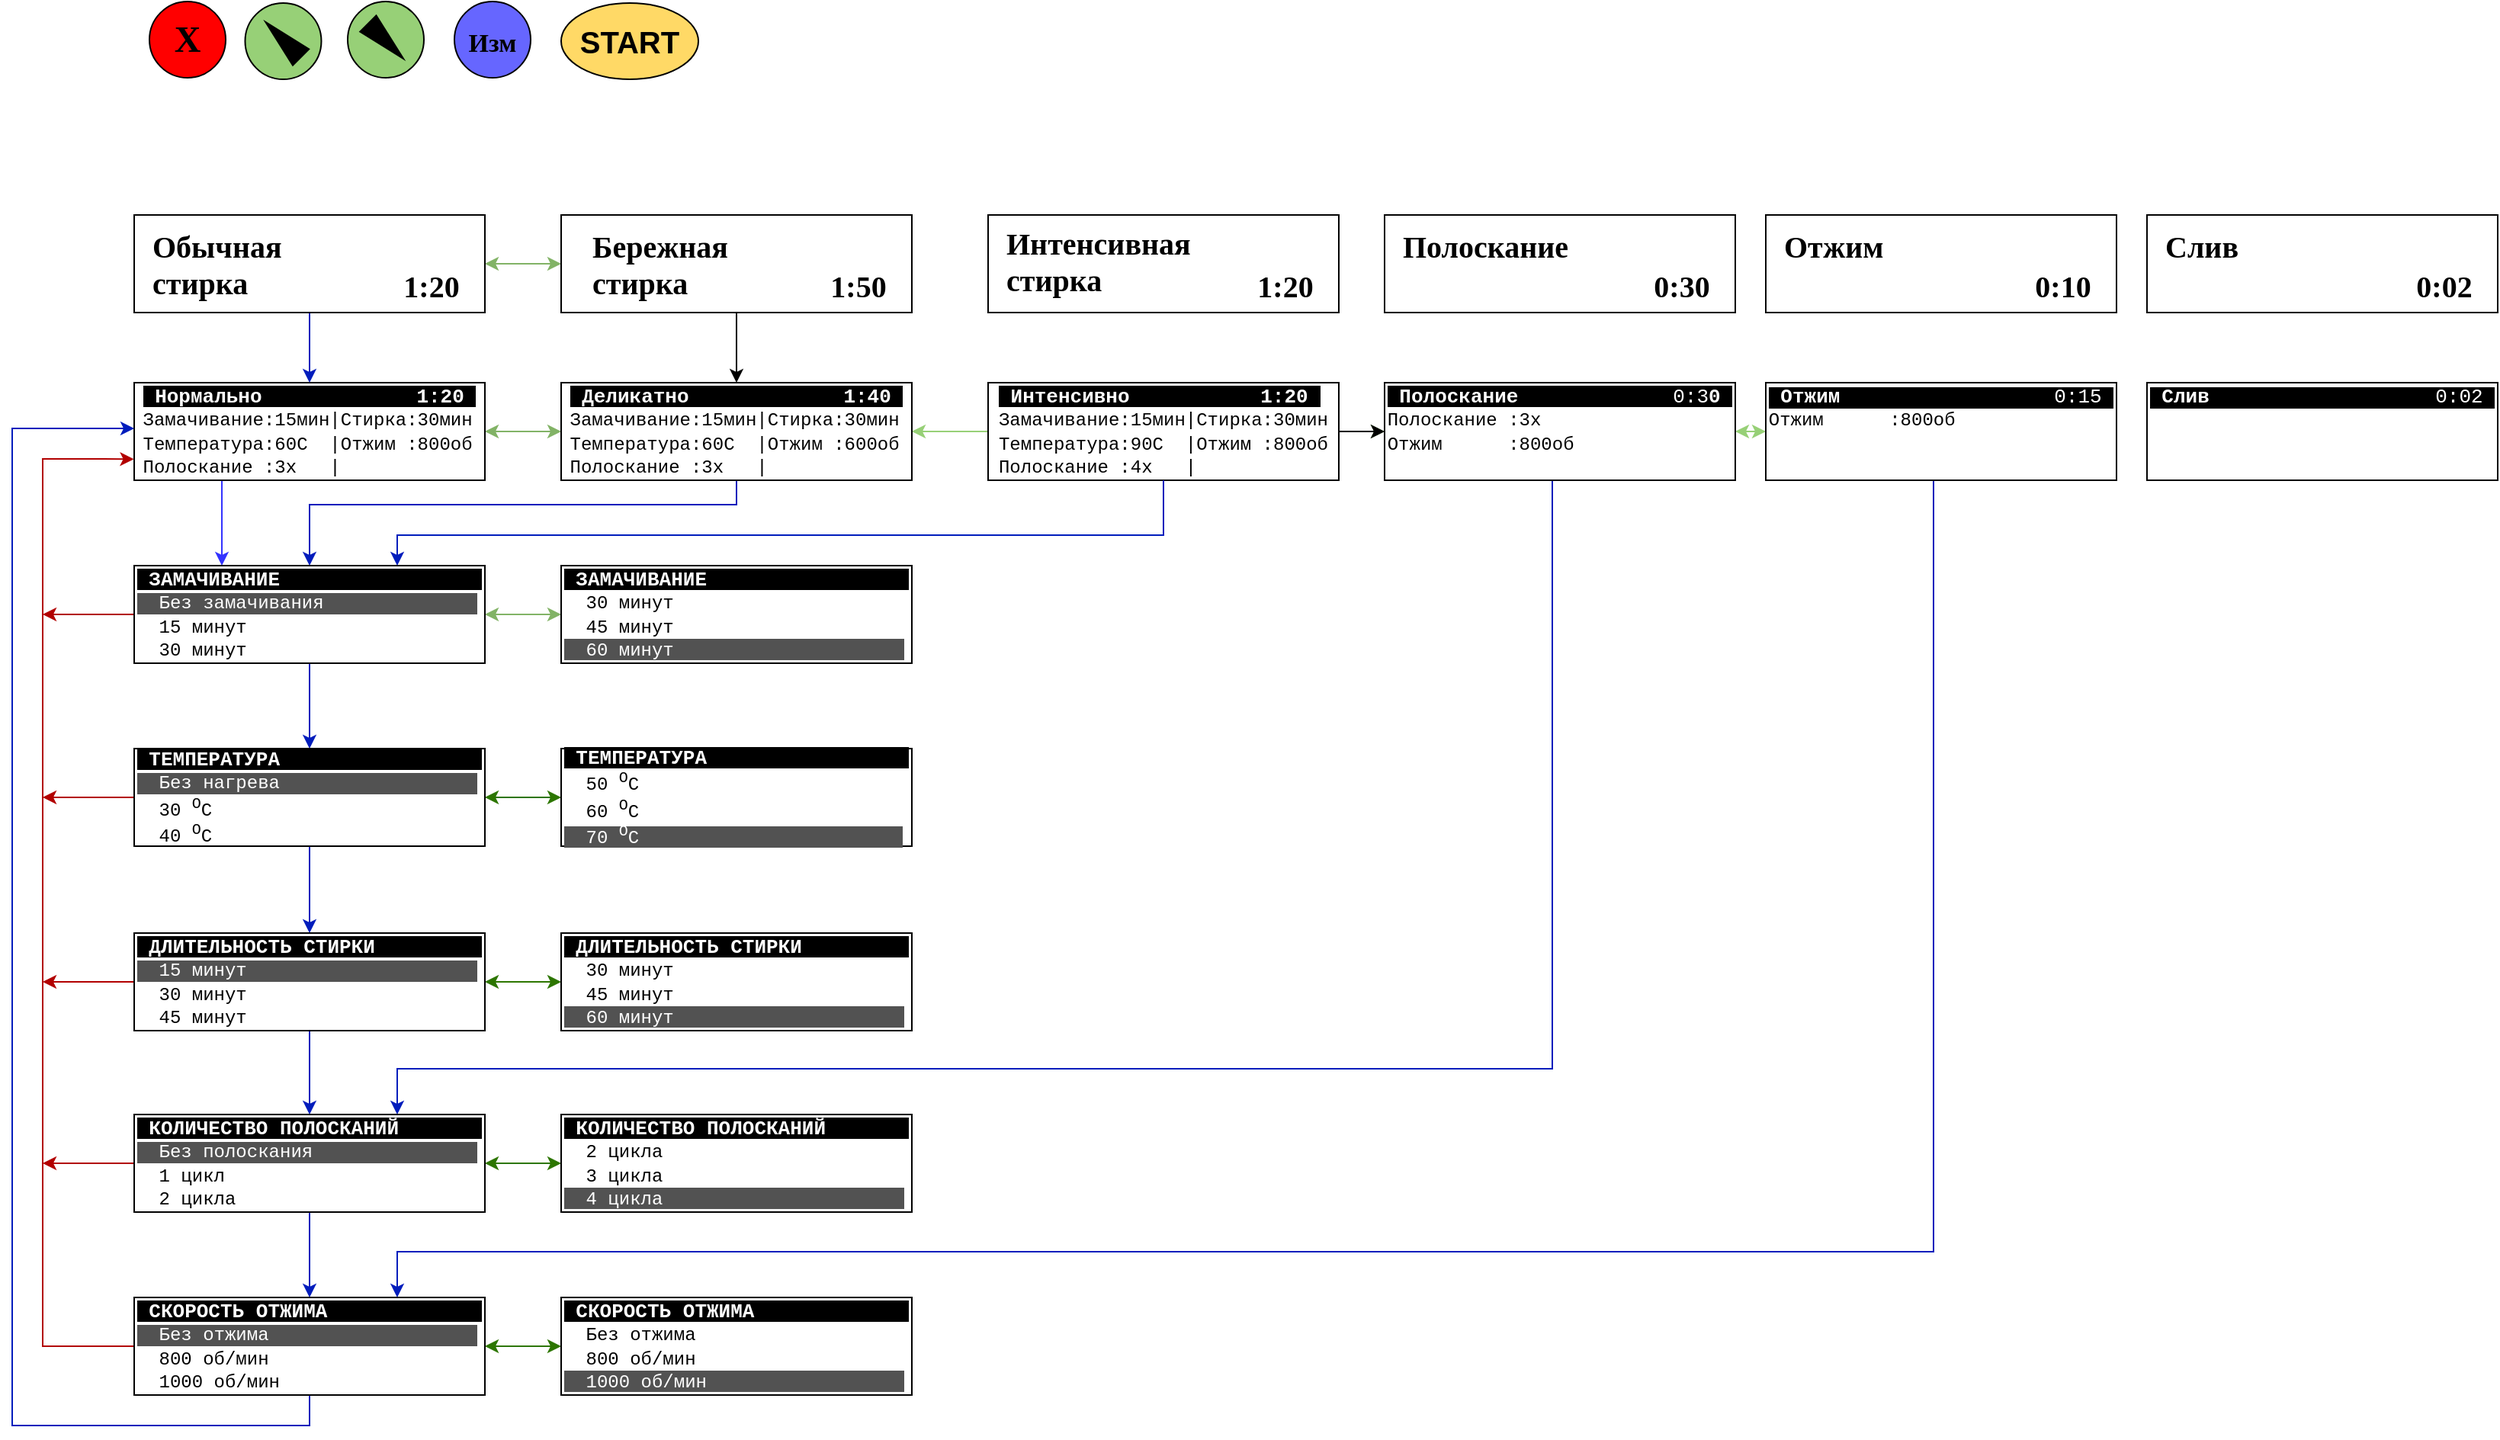 <mxfile version="20.6.0" type="github"><diagram id="qQ0K1FfLcWqIdxxSCM_9" name="Page-1"><mxGraphModel dx="2066" dy="1186" grid="1" gridSize="10" guides="1" tooltips="1" connect="1" arrows="1" fold="1" page="1" pageScale="1" pageWidth="850" pageHeight="1100" math="0" shadow="0"><root><mxCell id="0"/><mxCell id="1" parent="0"/><mxCell id="ieltNHLjkWHX13YF6uj6-1" value="" style="endArrow=classic;html=1;strokeColor=#3333FF;exitX=0.25;exitY=1;exitDx=0;exitDy=0;entryX=0.25;entryY=0;entryDx=0;entryDy=0;" edge="1" parent="1" source="ieltNHLjkWHX13YF6uj6-12" target="ieltNHLjkWHX13YF6uj6-26"><mxGeometry width="50" height="50" relative="1" as="geometry"><mxPoint x="175.5" y="460" as="sourcePoint"/><mxPoint x="235" y="500" as="targetPoint"/></mxGeometry></mxCell><mxCell id="ieltNHLjkWHX13YF6uj6-2" value="" style="endArrow=classic;html=1;strokeColor=#000000;exitX=0.5;exitY=1;exitDx=0;exitDy=0;entryX=0.5;entryY=0;entryDx=0;entryDy=0;" edge="1" parent="1"><mxGeometry width="50" height="50" relative="1" as="geometry"><mxPoint x="235" y="580" as="sourcePoint"/><mxPoint x="235" y="620" as="targetPoint"/></mxGeometry></mxCell><mxCell id="ieltNHLjkWHX13YF6uj6-3" style="edgeStyle=orthogonalEdgeStyle;rounded=0;orthogonalLoop=1;jettySize=auto;html=1;exitX=1;exitY=0.5;exitDx=0;exitDy=0;entryX=0;entryY=0.5;entryDx=0;entryDy=0;startArrow=classic;startFill=1;fillColor=#d5e8d4;strokeColor=#82b366;" edge="1" parent="1" source="ieltNHLjkWHX13YF6uj6-51" target="ieltNHLjkWHX13YF6uj6-53"><mxGeometry relative="1" as="geometry"><mxPoint x="480" y="388" as="targetPoint"/><mxPoint x="301" y="468" as="sourcePoint"/><Array as="points"><mxPoint x="370" y="262"/><mxPoint x="370" y="262"/></Array></mxGeometry></mxCell><mxCell id="ieltNHLjkWHX13YF6uj6-4" value="&lt;b&gt;&lt;font style=&quot;font-size: 20px&quot;&gt;START&lt;/font&gt;&lt;/b&gt;" style="ellipse;whiteSpace=wrap;html=1;fillColor=#FFD966;" vertex="1" parent="1"><mxGeometry x="390" y="91" width="90" height="50" as="geometry"/></mxCell><mxCell id="ieltNHLjkWHX13YF6uj6-5" value="" style="ellipse;whiteSpace=wrap;html=1;aspect=fixed;labelBackgroundColor=#97D077;fontSize=20;fillColor=#97D077;gradientColor=none;" vertex="1" parent="1"><mxGeometry x="182.74" y="91" width="50" height="50" as="geometry"/></mxCell><mxCell id="ieltNHLjkWHX13YF6uj6-6" value="" style="triangle;whiteSpace=wrap;html=1;rotation=-135;fillColor=#000000;" vertex="1" parent="1"><mxGeometry x="191.37" y="107.5" width="32.74" height="14.99" as="geometry"/></mxCell><mxCell id="ieltNHLjkWHX13YF6uj6-7" value="" style="ellipse;whiteSpace=wrap;html=1;aspect=fixed;labelBackgroundColor=#97D077;fontSize=20;fillColor=#97D077;gradientColor=none;" vertex="1" parent="1"><mxGeometry x="250" y="90" width="50" height="50" as="geometry"/></mxCell><mxCell id="ieltNHLjkWHX13YF6uj6-8" value="" style="triangle;whiteSpace=wrap;html=1;rotation=-315;fillColor=#000000;" vertex="1" parent="1"><mxGeometry x="258.63" y="108.51" width="32.74" height="14.99" as="geometry"/></mxCell><mxCell id="ieltNHLjkWHX13YF6uj6-9" style="edgeStyle=orthogonalEdgeStyle;rounded=0;orthogonalLoop=1;jettySize=auto;html=1;entryX=0;entryY=0.5;entryDx=0;entryDy=0;fontSize=20;fillColor=#d5e8d4;strokeColor=#82b366;startArrow=classic;startFill=1;exitX=1;exitY=0.5;exitDx=0;exitDy=0;" edge="1" parent="1" source="ieltNHLjkWHX13YF6uj6-12" target="ieltNHLjkWHX13YF6uj6-18"><mxGeometry relative="1" as="geometry"><mxPoint x="710" y="390" as="sourcePoint"/><mxPoint x="770" y="454" as="targetPoint"/></mxGeometry></mxCell><mxCell id="ieltNHLjkWHX13YF6uj6-10" style="edgeStyle=orthogonalEdgeStyle;rounded=0;orthogonalLoop=1;jettySize=auto;html=1;exitX=1;exitY=0.5;exitDx=0;exitDy=0;entryX=0;entryY=0.5;entryDx=0;entryDy=0;fontSize=20;startArrow=classic;startFill=1;strokeColor=#97D077;" edge="1" parent="1" source="ieltNHLjkWHX13YF6uj6-18" target="ieltNHLjkWHX13YF6uj6-20"><mxGeometry relative="1" as="geometry"><mxPoint x="1021" y="454" as="sourcePoint"/><mxPoint x="1090" y="400" as="targetPoint"/></mxGeometry></mxCell><mxCell id="ieltNHLjkWHX13YF6uj6-11" style="edgeStyle=orthogonalEdgeStyle;rounded=0;orthogonalLoop=1;jettySize=auto;html=1;exitX=1;exitY=0.5;exitDx=0;exitDy=0;entryX=0;entryY=0.5;entryDx=0;entryDy=0;fontSize=20;startArrow=classic;startFill=1;strokeColor=#97D077;" edge="1" parent="1" source="ieltNHLjkWHX13YF6uj6-20" target="ieltNHLjkWHX13YF6uj6-22"><mxGeometry relative="1" as="geometry"><mxPoint x="1321" y="400" as="sourcePoint"/><mxPoint x="1380" y="390" as="targetPoint"/></mxGeometry></mxCell><mxCell id="ieltNHLjkWHX13YF6uj6-12" value="&lt;div style=&quot;text-align: left&quot;&gt;&lt;font color=&quot;#ffffff&quot; style=&quot;background-color: rgb(0 , 0 , 0)&quot;&gt;&lt;span style=&quot;font-family: &amp;#34;courier new&amp;#34;&quot;&gt;&lt;font size=&quot;1&quot;&gt;&lt;b&gt;&lt;span style=&quot;font-size: 13px&quot;&gt;&amp;nbsp;Нормально&amp;nbsp; &amp;nbsp; &amp;nbsp; &amp;nbsp;&lt;/span&gt;&lt;/b&gt;&lt;/font&gt;&lt;span style=&quot;font-size: 13px&quot;&gt;&amp;nbsp; &amp;nbsp; &amp;nbsp;&amp;nbsp;&lt;/span&gt;&lt;/span&gt;&lt;font style=&quot;font-size: 13px&quot; face=&quot;Courier New&quot;&gt;&lt;b&gt;1:20&amp;nbsp;&lt;/b&gt;&lt;/font&gt;&lt;/font&gt;&lt;/div&gt;&lt;div style=&quot;text-align: left&quot;&gt;&lt;font face=&quot;Courier New&quot;&gt;Замачивание:15мин|&lt;/font&gt;&lt;span style=&quot;font-family: &amp;#34;courier new&amp;#34;&quot;&gt;Стирка:30мин&lt;/span&gt;&lt;/div&gt;&lt;div style=&quot;text-align: left&quot;&gt;&lt;span style=&quot;font-family: &amp;#34;courier new&amp;#34; ; text-align: center&quot;&gt;Температура:60С&amp;nbsp; |&lt;/span&gt;&lt;span style=&quot;font-family: &amp;#34;courier new&amp;#34;&quot;&gt;Отжим :800об&lt;/span&gt;&lt;/div&gt;&lt;div style=&quot;text-align: left&quot;&gt;&lt;span style=&quot;font-family: &amp;#34;courier new&amp;#34; ; text-align: center&quot;&gt;Полоскание&amp;nbsp;:3х&amp;nbsp; &amp;nbsp;|&lt;/span&gt;&lt;br&gt;&lt;/div&gt;" style="rounded=0;whiteSpace=wrap;html=1;align=center;" vertex="1" parent="1"><mxGeometry x="110" y="340" width="230" height="64" as="geometry"/></mxCell><mxCell id="ieltNHLjkWHX13YF6uj6-13" style="edgeStyle=orthogonalEdgeStyle;rounded=0;orthogonalLoop=1;jettySize=auto;html=1;fillColor=#0050ef;strokeColor=#001DBC;" edge="1" parent="1" source="ieltNHLjkWHX13YF6uj6-18" target="ieltNHLjkWHX13YF6uj6-26"><mxGeometry relative="1" as="geometry"><Array as="points"><mxPoint x="505" y="420"/><mxPoint x="225" y="420"/></Array><mxPoint x="530" y="420" as="sourcePoint"/></mxGeometry></mxCell><mxCell id="ieltNHLjkWHX13YF6uj6-14" value="" style="edgeStyle=orthogonalEdgeStyle;rounded=0;orthogonalLoop=1;jettySize=auto;html=1;fontFamily=Verdana;fontSize=20;" edge="1" parent="1" source="ieltNHLjkWHX13YF6uj6-53" target="ieltNHLjkWHX13YF6uj6-18"><mxGeometry relative="1" as="geometry"><mxPoint x="660" y="320" as="sourcePoint"/></mxGeometry></mxCell><mxCell id="ieltNHLjkWHX13YF6uj6-15" value="" style="edgeStyle=orthogonalEdgeStyle;rounded=0;orthogonalLoop=1;jettySize=auto;html=1;fontFamily=Verdana;fontSize=20;" edge="1" parent="1" source="ieltNHLjkWHX13YF6uj6-16" target="ieltNHLjkWHX13YF6uj6-20"><mxGeometry relative="1" as="geometry"/></mxCell><mxCell id="ieltNHLjkWHX13YF6uj6-16" value="&lt;div style=&quot;text-align: left&quot;&gt;&lt;font color=&quot;#ffffff&quot; style=&quot;background-color: rgb(0 , 0 , 0)&quot;&gt;&lt;span style=&quot;font-family: &amp;#34;courier new&amp;#34;&quot;&gt;&lt;font size=&quot;1&quot;&gt;&lt;b&gt;&lt;span style=&quot;font-size: 13px&quot;&gt;&amp;nbsp;Интенсивно&amp;nbsp; &amp;nbsp; &amp;nbsp;&amp;nbsp;&lt;/span&gt;&lt;/b&gt;&lt;/font&gt;&lt;span style=&quot;font-size: 13px&quot;&gt;&amp;nbsp; &amp;nbsp; &amp;nbsp;&lt;/span&gt;&lt;/span&gt;&lt;font style=&quot;font-size: 13px&quot; face=&quot;Courier New&quot;&gt;&lt;b&gt;1:20&amp;nbsp;&lt;/b&gt;&lt;/font&gt;&lt;/font&gt;&lt;/div&gt;&lt;div style=&quot;text-align: left&quot;&gt;&lt;font face=&quot;Courier New&quot;&gt;Замачивание:15мин|&lt;/font&gt;&lt;span style=&quot;font-family: &amp;#34;courier new&amp;#34;&quot;&gt;Стирка:30мин&lt;/span&gt;&lt;/div&gt;&lt;div style=&quot;text-align: left&quot;&gt;&lt;span style=&quot;font-family: &amp;#34;courier new&amp;#34; ; text-align: center&quot;&gt;Температура:90С&amp;nbsp; |&lt;/span&gt;&lt;span style=&quot;font-family: &amp;#34;courier new&amp;#34;&quot;&gt;Отжим :800об&lt;/span&gt;&lt;/div&gt;&lt;div style=&quot;text-align: left&quot;&gt;&lt;span style=&quot;font-family: &amp;#34;courier new&amp;#34; ; text-align: center&quot;&gt;Полоскание&amp;nbsp;:4х&amp;nbsp; &amp;nbsp;|&lt;/span&gt;&lt;br&gt;&lt;/div&gt;" style="rounded=0;whiteSpace=wrap;html=1;align=center;" vertex="1" parent="1"><mxGeometry x="670" y="340" width="230" height="64" as="geometry"/></mxCell><mxCell id="ieltNHLjkWHX13YF6uj6-17" style="edgeStyle=orthogonalEdgeStyle;rounded=0;orthogonalLoop=1;jettySize=auto;html=1;entryX=0.75;entryY=0;entryDx=0;entryDy=0;fillColor=#0050ef;strokeColor=#001DBC;exitX=0.5;exitY=1;exitDx=0;exitDy=0;" edge="1" parent="1" source="ieltNHLjkWHX13YF6uj6-16" target="ieltNHLjkWHX13YF6uj6-26"><mxGeometry relative="1" as="geometry"><mxPoint x="260" y="440" as="targetPoint"/><Array as="points"><mxPoint x="785" y="440"/><mxPoint x="283" y="440"/></Array><mxPoint x="800" y="430" as="sourcePoint"/></mxGeometry></mxCell><mxCell id="ieltNHLjkWHX13YF6uj6-18" value="&lt;div style=&quot;text-align: left&quot;&gt;&lt;font color=&quot;#ffffff&quot; style=&quot;background-color: rgb(0 , 0 , 0)&quot;&gt;&lt;span style=&quot;font-family: &amp;#34;courier new&amp;#34;&quot;&gt;&lt;font size=&quot;1&quot;&gt;&lt;b&gt;&lt;span style=&quot;font-size: 13px&quot;&gt;&amp;nbsp;Деликатно&amp;nbsp; &amp;nbsp; &amp;nbsp; &amp;nbsp;&lt;/span&gt;&lt;/b&gt;&lt;/font&gt;&lt;span style=&quot;font-size: 13px&quot;&gt;&amp;nbsp; &amp;nbsp; &amp;nbsp;&amp;nbsp;&lt;/span&gt;&lt;/span&gt;&lt;font style=&quot;font-size: 13px&quot; face=&quot;Courier New&quot;&gt;&lt;b&gt;1:40&amp;nbsp;&lt;/b&gt;&lt;/font&gt;&lt;/font&gt;&lt;/div&gt;&lt;div style=&quot;text-align: left&quot;&gt;&lt;font face=&quot;Courier New&quot;&gt;Замачивание:15мин|&lt;/font&gt;&lt;span style=&quot;font-family: &amp;#34;courier new&amp;#34;&quot;&gt;Стирка:30мин&lt;/span&gt;&lt;/div&gt;&lt;div style=&quot;text-align: left&quot;&gt;&lt;span style=&quot;font-family: &amp;#34;courier new&amp;#34; ; text-align: center&quot;&gt;Температура:60С&amp;nbsp; |&lt;/span&gt;&lt;span style=&quot;font-family: &amp;#34;courier new&amp;#34;&quot;&gt;Отжим :600об&lt;/span&gt;&lt;/div&gt;&lt;div style=&quot;text-align: left&quot;&gt;&lt;span style=&quot;font-family: &amp;#34;courier new&amp;#34; ; text-align: center&quot;&gt;Полоскание&amp;nbsp;:3х&amp;nbsp; &amp;nbsp;|&lt;/span&gt;&lt;br&gt;&lt;/div&gt;" style="rounded=0;whiteSpace=wrap;html=1;align=center;" vertex="1" parent="1"><mxGeometry x="390" y="340" width="230" height="64" as="geometry"/></mxCell><mxCell id="ieltNHLjkWHX13YF6uj6-19" style="edgeStyle=orthogonalEdgeStyle;rounded=0;orthogonalLoop=1;jettySize=auto;html=1;exitX=0.5;exitY=1;exitDx=0;exitDy=0;entryX=0.75;entryY=0;entryDx=0;entryDy=0;fillColor=#0050ef;strokeColor=#001DBC;" edge="1" parent="1" source="ieltNHLjkWHX13YF6uj6-20" target="ieltNHLjkWHX13YF6uj6-41"><mxGeometry relative="1" as="geometry"><mxPoint x="260" y="800" as="targetPoint"/><Array as="points"><mxPoint x="1040" y="404"/><mxPoint x="1040" y="790"/><mxPoint x="283" y="790"/></Array></mxGeometry></mxCell><mxCell id="ieltNHLjkWHX13YF6uj6-20" value="&lt;div style=&quot;text-align: left&quot;&gt;&lt;font color=&quot;#ffffff&quot; style=&quot;background-color: rgb(0 , 0 , 0)&quot;&gt;&lt;span style=&quot;font-family: &amp;#34;courier new&amp;#34;&quot;&gt;&lt;font size=&quot;1&quot;&gt;&lt;b&gt;&lt;span style=&quot;font-size: 13px&quot;&gt;&amp;nbsp;Полоскание&amp;nbsp; &amp;nbsp; &amp;nbsp; &amp;nbsp;&lt;/span&gt;&lt;/b&gt;&lt;/font&gt;&lt;span style=&quot;font-size: 13px&quot;&gt;&amp;nbsp; &amp;nbsp; &amp;nbsp; 0:3&lt;/span&gt;&lt;/span&gt;&lt;font style=&quot;font-size: 13px&quot; face=&quot;Courier New&quot;&gt;&lt;b&gt;0&amp;nbsp;&lt;/b&gt;&lt;/font&gt;&lt;/font&gt;&lt;/div&gt;&lt;div style=&quot;text-align: left&quot;&gt;&lt;span style=&quot;font-family: &amp;#34;courier new&amp;#34; ; text-align: center&quot;&gt;Полоскание&amp;nbsp;:3х&amp;nbsp;&lt;/span&gt;&lt;br&gt;&lt;/div&gt;&lt;div style=&quot;text-align: left&quot;&gt;&lt;span style=&quot;font-family: &amp;#34;courier new&amp;#34;&quot;&gt;Отжим&amp;nbsp; &amp;nbsp; &amp;nbsp; :800об&lt;/span&gt;&lt;span style=&quot;font-family: &amp;#34;courier new&amp;#34; ; text-align: center&quot;&gt;&lt;br&gt;&lt;/span&gt;&lt;/div&gt;&lt;div style=&quot;text-align: left&quot;&gt;&lt;span style=&quot;font-family: &amp;#34;courier new&amp;#34;&quot;&gt;&lt;br&gt;&lt;/span&gt;&lt;/div&gt;" style="rounded=0;whiteSpace=wrap;html=1;align=center;" vertex="1" parent="1"><mxGeometry x="930" y="340" width="230" height="64" as="geometry"/></mxCell><mxCell id="ieltNHLjkWHX13YF6uj6-21" style="edgeStyle=orthogonalEdgeStyle;rounded=0;orthogonalLoop=1;jettySize=auto;html=1;exitX=0.5;exitY=1;exitDx=0;exitDy=0;entryX=0.75;entryY=0;entryDx=0;entryDy=0;fontFamily=Verdana;fontSize=24;fillColor=#0050ef;strokeColor=#001DBC;" edge="1" parent="1" source="ieltNHLjkWHX13YF6uj6-22" target="ieltNHLjkWHX13YF6uj6-46"><mxGeometry relative="1" as="geometry"><Array as="points"><mxPoint x="1290" y="404"/><mxPoint x="1290" y="910"/><mxPoint x="283" y="910"/></Array></mxGeometry></mxCell><mxCell id="ieltNHLjkWHX13YF6uj6-22" value="&lt;div style=&quot;text-align: left&quot;&gt;&lt;span style=&quot;font-family: &amp;#34;courier new&amp;#34; ; background-color: rgb(0 , 0 , 0)&quot;&gt;&lt;font color=&quot;#ffffff&quot;&gt;&lt;font size=&quot;1&quot;&gt;&lt;b&gt;&lt;span style=&quot;font-size: 13px&quot;&gt;&amp;nbsp;Отжим&amp;nbsp; &amp;nbsp; &amp;nbsp; &amp;nbsp; &amp;nbsp; &amp;nbsp;&lt;/span&gt;&lt;/b&gt;&lt;/font&gt;&lt;span style=&quot;font-size: 13px&quot;&gt;&amp;nbsp; &amp;nbsp; &amp;nbsp; &amp;nbsp;0:15&amp;nbsp;&lt;/span&gt;&lt;/font&gt;&lt;/span&gt;&lt;/div&gt;&lt;div style=&quot;text-align: left&quot;&gt;&lt;span style=&quot;font-family: &amp;#34;courier new&amp;#34;&quot;&gt;Отжим&amp;nbsp; &amp;nbsp; &amp;nbsp; :800об&lt;/span&gt;&lt;br&gt;&lt;/div&gt;&lt;div style=&quot;text-align: left&quot;&gt;&lt;span style=&quot;font-family: &amp;#34;courier new&amp;#34;&quot;&gt;&lt;br&gt;&lt;/span&gt;&lt;/div&gt;&lt;div style=&quot;text-align: left&quot;&gt;&lt;span style=&quot;font-family: &amp;#34;courier new&amp;#34;&quot;&gt;&lt;br&gt;&lt;/span&gt;&lt;/div&gt;" style="rounded=0;whiteSpace=wrap;html=1;align=center;" vertex="1" parent="1"><mxGeometry x="1180" y="340" width="230" height="64" as="geometry"/></mxCell><mxCell id="ieltNHLjkWHX13YF6uj6-23" style="edgeStyle=orthogonalEdgeStyle;rounded=0;orthogonalLoop=1;jettySize=auto;html=1;exitX=1;exitY=0.5;exitDx=0;exitDy=0;entryX=0;entryY=0.5;entryDx=0;entryDy=0;fontFamily=Courier New;fillColor=#d5e8d4;strokeColor=#82b366;startArrow=classic;startFill=1;" edge="1" parent="1" source="ieltNHLjkWHX13YF6uj6-26" target="ieltNHLjkWHX13YF6uj6-27"><mxGeometry relative="1" as="geometry"/></mxCell><mxCell id="ieltNHLjkWHX13YF6uj6-24" style="edgeStyle=orthogonalEdgeStyle;rounded=0;orthogonalLoop=1;jettySize=auto;html=1;exitX=0.5;exitY=1;exitDx=0;exitDy=0;entryX=0.5;entryY=0;entryDx=0;entryDy=0;fillColor=#0050ef;strokeColor=#001DBC;" edge="1" parent="1" source="ieltNHLjkWHX13YF6uj6-26" target="ieltNHLjkWHX13YF6uj6-31"><mxGeometry relative="1" as="geometry"/></mxCell><mxCell id="ieltNHLjkWHX13YF6uj6-25" style="edgeStyle=orthogonalEdgeStyle;rounded=0;orthogonalLoop=1;jettySize=auto;html=1;exitX=0;exitY=0.5;exitDx=0;exitDy=0;fontFamily=Verdana;fontSize=24;fillColor=#e51400;strokeColor=#B20000;" edge="1" parent="1" source="ieltNHLjkWHX13YF6uj6-26"><mxGeometry relative="1" as="geometry"><mxPoint x="50" y="492" as="targetPoint"/></mxGeometry></mxCell><mxCell id="ieltNHLjkWHX13YF6uj6-26" value="&lt;div style=&quot;text-align: left&quot;&gt;&lt;font color=&quot;#ffffff&quot; style=&quot;background-color: rgb(0 , 0 , 0)&quot;&gt;&lt;span style=&quot;font-family: &amp;#34;courier new&amp;#34;&quot;&gt;&lt;font size=&quot;1&quot;&gt;&lt;b&gt;&lt;span style=&quot;font-size: 13px&quot;&gt;&amp;nbsp;ЗАМАЧИВАНИЕ&amp;nbsp; &amp;nbsp; &amp;nbsp; &amp;nbsp; &amp;nbsp; &amp;nbsp; &amp;nbsp; &amp;nbsp;&amp;nbsp;&lt;/span&gt;&lt;/b&gt;&lt;/font&gt;&lt;/span&gt;&lt;font style=&quot;font-size: 13px&quot; face=&quot;Courier New&quot;&gt;&lt;b&gt;&amp;nbsp;&lt;/b&gt;&lt;/font&gt;&lt;/font&gt;&lt;/div&gt;&lt;div style=&quot;text-align: left&quot;&gt;&lt;font face=&quot;Courier New&quot; style=&quot;background-color: rgb(82 , 82 , 82)&quot; color=&quot;#ffffff&quot;&gt;&amp;nbsp; Без замачивания&amp;nbsp; &amp;nbsp; &amp;nbsp; &amp;nbsp; &amp;nbsp; &amp;nbsp; &amp;nbsp;&amp;nbsp;&lt;/font&gt;&lt;/div&gt;&lt;div style=&quot;text-align: left&quot;&gt;&lt;font face=&quot;Courier New&quot;&gt;&amp;nbsp; 15 минут&lt;/font&gt;&lt;/div&gt;&lt;div style=&quot;text-align: left&quot;&gt;&lt;span style=&quot;text-align: center&quot;&gt;&lt;font face=&quot;Courier New&quot;&gt;&amp;nbsp; 30 минут&lt;/font&gt;&lt;/span&gt;&lt;/div&gt;" style="rounded=0;whiteSpace=wrap;html=1;align=center;" vertex="1" parent="1"><mxGeometry x="110" y="460" width="230" height="64" as="geometry"/></mxCell><mxCell id="ieltNHLjkWHX13YF6uj6-27" value="&lt;div style=&quot;text-align: left&quot;&gt;&lt;font color=&quot;#ffffff&quot; style=&quot;background-color: rgb(0 , 0 , 0)&quot;&gt;&lt;span style=&quot;font-family: &amp;#34;courier new&amp;#34;&quot;&gt;&lt;font size=&quot;1&quot;&gt;&lt;b&gt;&lt;span style=&quot;font-size: 13px&quot;&gt;&amp;nbsp;ЗАМАЧИВАНИЕ&amp;nbsp; &amp;nbsp; &amp;nbsp; &amp;nbsp; &amp;nbsp; &amp;nbsp; &amp;nbsp; &amp;nbsp;&amp;nbsp;&lt;/span&gt;&lt;/b&gt;&lt;/font&gt;&lt;/span&gt;&lt;font style=&quot;font-size: 13px&quot; face=&quot;Courier New&quot;&gt;&lt;b&gt;&amp;nbsp;&lt;/b&gt;&lt;/font&gt;&lt;/font&gt;&lt;/div&gt;&lt;div style=&quot;text-align: left&quot;&gt;&lt;span style=&quot;font-family: &amp;#34;courier new&amp;#34;&quot;&gt;&amp;nbsp; 30 минут&lt;/span&gt;&lt;/div&gt;&lt;div style=&quot;text-align: left&quot;&gt;&lt;span style=&quot;text-align: center&quot;&gt;&lt;font face=&quot;Courier New&quot;&gt;&amp;nbsp; 45 минут&lt;/font&gt;&lt;/span&gt;&lt;/div&gt;&lt;div style=&quot;text-align: left&quot;&gt;&lt;span style=&quot;text-align: center ; background-color: rgb(82 , 82 , 82)&quot;&gt;&lt;font face=&quot;Courier New&quot; color=&quot;#ffffff&quot;&gt;&amp;nbsp; 60 минут&amp;nbsp; &amp;nbsp; &amp;nbsp; &amp;nbsp; &amp;nbsp; &amp;nbsp; &amp;nbsp; &amp;nbsp; &amp;nbsp; &amp;nbsp; &amp;nbsp;&lt;/font&gt;&lt;/span&gt;&lt;/div&gt;" style="rounded=0;whiteSpace=wrap;html=1;align=center;" vertex="1" parent="1"><mxGeometry x="390" y="460" width="230" height="64" as="geometry"/></mxCell><mxCell id="ieltNHLjkWHX13YF6uj6-28" style="edgeStyle=orthogonalEdgeStyle;rounded=0;orthogonalLoop=1;jettySize=auto;html=1;exitX=0.5;exitY=1;exitDx=0;exitDy=0;entryX=0.5;entryY=0;entryDx=0;entryDy=0;fillColor=#0050ef;strokeColor=#001DBC;" edge="1" parent="1" source="ieltNHLjkWHX13YF6uj6-31" target="ieltNHLjkWHX13YF6uj6-36"><mxGeometry relative="1" as="geometry"/></mxCell><mxCell id="ieltNHLjkWHX13YF6uj6-29" style="edgeStyle=orthogonalEdgeStyle;rounded=0;orthogonalLoop=1;jettySize=auto;html=1;exitX=0;exitY=0.5;exitDx=0;exitDy=0;fontFamily=Verdana;fontSize=24;fillColor=#e51400;strokeColor=#B20000;" edge="1" parent="1" source="ieltNHLjkWHX13YF6uj6-31"><mxGeometry relative="1" as="geometry"><mxPoint x="50" y="612" as="targetPoint"/></mxGeometry></mxCell><mxCell id="ieltNHLjkWHX13YF6uj6-30" style="edgeStyle=orthogonalEdgeStyle;rounded=0;orthogonalLoop=1;jettySize=auto;html=1;exitX=1;exitY=0.5;exitDx=0;exitDy=0;entryX=0;entryY=0.5;entryDx=0;entryDy=0;fontFamily=Verdana;fontSize=24;startArrow=classic;startFill=1;fillColor=#60a917;strokeColor=#2D7600;" edge="1" parent="1" source="ieltNHLjkWHX13YF6uj6-31" target="ieltNHLjkWHX13YF6uj6-32"><mxGeometry relative="1" as="geometry"/></mxCell><mxCell id="ieltNHLjkWHX13YF6uj6-31" value="&lt;div style=&quot;text-align: left&quot;&gt;&lt;font color=&quot;#ffffff&quot; style=&quot;background-color: rgb(0 , 0 , 0)&quot;&gt;&lt;span style=&quot;font-family: &amp;#34;courier new&amp;#34;&quot;&gt;&lt;font size=&quot;1&quot;&gt;&lt;b&gt;&lt;span style=&quot;font-size: 13px&quot;&gt;&amp;nbsp;ТЕМПЕРАТУРА&amp;nbsp; &amp;nbsp; &amp;nbsp; &amp;nbsp; &amp;nbsp; &amp;nbsp; &amp;nbsp; &amp;nbsp;&amp;nbsp;&lt;/span&gt;&lt;/b&gt;&lt;/font&gt;&lt;/span&gt;&lt;font style=&quot;font-size: 13px&quot; face=&quot;Courier New&quot;&gt;&lt;b&gt;&amp;nbsp;&lt;/b&gt;&lt;/font&gt;&lt;/font&gt;&lt;/div&gt;&lt;div style=&quot;text-align: left&quot;&gt;&lt;font face=&quot;Courier New&quot; color=&quot;#ffffff&quot; style=&quot;background-color: rgb(82 , 82 , 82)&quot;&gt;&amp;nbsp; Без нагрева&amp;nbsp; &amp;nbsp; &amp;nbsp; &amp;nbsp; &amp;nbsp; &amp;nbsp; &amp;nbsp; &amp;nbsp; &amp;nbsp;&amp;nbsp;&lt;/font&gt;&lt;/div&gt;&lt;div style=&quot;text-align: left&quot;&gt;&lt;font face=&quot;Courier New&quot;&gt;&amp;nbsp; 30 &lt;sup&gt;О&lt;/sup&gt;С&lt;/font&gt;&lt;/div&gt;&lt;div style=&quot;text-align: left&quot;&gt;&lt;span style=&quot;text-align: center&quot;&gt;&lt;font face=&quot;Courier New&quot;&gt;&amp;nbsp; 40&amp;nbsp;&lt;/font&gt;&lt;/span&gt;&lt;sup style=&quot;font-family: &amp;#34;courier new&amp;#34;&quot;&gt;О&lt;/sup&gt;&lt;span style=&quot;font-family: &amp;#34;courier new&amp;#34;&quot;&gt;С&lt;/span&gt;&lt;/div&gt;" style="rounded=0;whiteSpace=wrap;html=1;align=center;" vertex="1" parent="1"><mxGeometry x="110" y="580" width="230" height="64" as="geometry"/></mxCell><mxCell id="ieltNHLjkWHX13YF6uj6-32" value="&lt;div style=&quot;text-align: left&quot;&gt;&lt;font color=&quot;#ffffff&quot; style=&quot;background-color: rgb(0 , 0 , 0)&quot;&gt;&lt;span style=&quot;font-family: &amp;#34;courier new&amp;#34;&quot;&gt;&lt;font size=&quot;1&quot;&gt;&lt;b&gt;&lt;span style=&quot;font-size: 13px&quot;&gt;&amp;nbsp;ТЕМПЕРАТУРА&amp;nbsp; &amp;nbsp; &amp;nbsp; &amp;nbsp; &amp;nbsp; &amp;nbsp; &amp;nbsp; &amp;nbsp;&amp;nbsp;&lt;/span&gt;&lt;/b&gt;&lt;/font&gt;&lt;/span&gt;&lt;font style=&quot;font-size: 13px&quot; face=&quot;Courier New&quot;&gt;&lt;b&gt;&amp;nbsp;&lt;/b&gt;&lt;/font&gt;&lt;/font&gt;&lt;/div&gt;&lt;div style=&quot;text-align: left&quot;&gt;&lt;font face=&quot;Courier New&quot;&gt;&amp;nbsp; 50 &lt;sup&gt;&lt;font style=&quot;font-size: 10px&quot;&gt;О&lt;/font&gt;&lt;/sup&gt;С&lt;/font&gt;&lt;/div&gt;&lt;div style=&quot;text-align: left&quot;&gt;&lt;font face=&quot;Courier New&quot;&gt;&amp;nbsp; 60 &lt;sup&gt;О&lt;/sup&gt;С&lt;/font&gt;&lt;/div&gt;&lt;div style=&quot;text-align: left&quot;&gt;&lt;span style=&quot;text-align: center ; background-color: rgb(82 , 82 , 82)&quot;&gt;&lt;font face=&quot;Courier New&quot; color=&quot;#ffffff&quot;&gt;&amp;nbsp; 70 &lt;sup&gt;О&lt;/sup&gt;С&amp;nbsp; &amp;nbsp; &amp;nbsp; &amp;nbsp; &amp;nbsp; &amp;nbsp; &amp;nbsp; &amp;nbsp; &amp;nbsp; &amp;nbsp; &amp;nbsp; &amp;nbsp;&amp;nbsp;&lt;/font&gt;&lt;/span&gt;&lt;/div&gt;" style="rounded=0;whiteSpace=wrap;html=1;align=center;" vertex="1" parent="1"><mxGeometry x="390" y="580" width="230" height="64" as="geometry"/></mxCell><mxCell id="ieltNHLjkWHX13YF6uj6-33" style="edgeStyle=orthogonalEdgeStyle;rounded=0;orthogonalLoop=1;jettySize=auto;html=1;exitX=0.5;exitY=1;exitDx=0;exitDy=0;entryX=0.5;entryY=0;entryDx=0;entryDy=0;fillColor=#0050ef;strokeColor=#001DBC;" edge="1" parent="1" source="ieltNHLjkWHX13YF6uj6-36" target="ieltNHLjkWHX13YF6uj6-41"><mxGeometry relative="1" as="geometry"/></mxCell><mxCell id="ieltNHLjkWHX13YF6uj6-34" style="edgeStyle=orthogonalEdgeStyle;rounded=0;orthogonalLoop=1;jettySize=auto;html=1;exitX=0;exitY=0.5;exitDx=0;exitDy=0;fontFamily=Verdana;fontSize=24;fillColor=#e51400;strokeColor=#B20000;" edge="1" parent="1" source="ieltNHLjkWHX13YF6uj6-36"><mxGeometry relative="1" as="geometry"><mxPoint x="50" y="733" as="targetPoint"/></mxGeometry></mxCell><mxCell id="ieltNHLjkWHX13YF6uj6-35" style="edgeStyle=orthogonalEdgeStyle;rounded=0;orthogonalLoop=1;jettySize=auto;html=1;exitX=1;exitY=0.5;exitDx=0;exitDy=0;entryX=0;entryY=0.5;entryDx=0;entryDy=0;fontFamily=Verdana;fontSize=24;startArrow=classic;startFill=1;fillColor=#60a917;strokeColor=#2D7600;" edge="1" parent="1" source="ieltNHLjkWHX13YF6uj6-36" target="ieltNHLjkWHX13YF6uj6-37"><mxGeometry relative="1" as="geometry"/></mxCell><mxCell id="ieltNHLjkWHX13YF6uj6-36" value="&lt;div style=&quot;text-align: left&quot;&gt;&lt;font color=&quot;#ffffff&quot; style=&quot;background-color: rgb(0 , 0 , 0)&quot;&gt;&lt;span style=&quot;font-family: &amp;#34;courier new&amp;#34;&quot;&gt;&lt;font size=&quot;1&quot;&gt;&lt;b&gt;&lt;span style=&quot;font-size: 13px&quot;&gt;&amp;nbsp;ДЛИТЕЛЬНОСТЬ СТИРКИ&amp;nbsp; &amp;nbsp; &amp;nbsp; &amp;nbsp;&amp;nbsp;&lt;/span&gt;&lt;/b&gt;&lt;/font&gt;&lt;/span&gt;&lt;font style=&quot;font-size: 13px&quot; face=&quot;Courier New&quot;&gt;&lt;b&gt;&amp;nbsp;&lt;/b&gt;&lt;/font&gt;&lt;/font&gt;&lt;/div&gt;&lt;div style=&quot;text-align: left&quot;&gt;&lt;font face=&quot;Courier New&quot; color=&quot;#ffffff&quot; style=&quot;background-color: rgb(82 , 82 , 82)&quot;&gt;&amp;nbsp; 15 минут&amp;nbsp; &amp;nbsp; &amp;nbsp; &amp;nbsp; &amp;nbsp; &amp;nbsp; &amp;nbsp; &amp;nbsp; &amp;nbsp; &amp;nbsp; &amp;nbsp;&lt;/font&gt;&lt;/div&gt;&lt;div style=&quot;text-align: left&quot;&gt;&lt;font face=&quot;Courier New&quot;&gt;&amp;nbsp; 30 минут&lt;/font&gt;&lt;/div&gt;&lt;div style=&quot;text-align: left&quot;&gt;&lt;span style=&quot;text-align: center&quot;&gt;&lt;font face=&quot;Courier New&quot;&gt;&amp;nbsp; 45 минут&lt;/font&gt;&lt;/span&gt;&lt;/div&gt;" style="rounded=0;whiteSpace=wrap;html=1;align=center;" vertex="1" parent="1"><mxGeometry x="110" y="701" width="230" height="64" as="geometry"/></mxCell><mxCell id="ieltNHLjkWHX13YF6uj6-37" value="&lt;div style=&quot;text-align: left&quot;&gt;&lt;font color=&quot;#ffffff&quot; style=&quot;background-color: rgb(0 , 0 , 0)&quot;&gt;&lt;span style=&quot;font-family: &amp;#34;courier new&amp;#34;&quot;&gt;&lt;font size=&quot;1&quot;&gt;&lt;b&gt;&lt;span style=&quot;font-size: 13px&quot;&gt;&amp;nbsp;ДЛИТЕЛЬНОСТЬ СТИРКИ&amp;nbsp; &amp;nbsp; &amp;nbsp; &amp;nbsp;&amp;nbsp;&lt;/span&gt;&lt;/b&gt;&lt;/font&gt;&lt;/span&gt;&lt;font style=&quot;font-size: 13px&quot; face=&quot;Courier New&quot;&gt;&lt;b&gt;&amp;nbsp;&lt;/b&gt;&lt;/font&gt;&lt;/font&gt;&lt;/div&gt;&lt;div style=&quot;text-align: left&quot;&gt;&lt;span style=&quot;font-family: &amp;#34;courier new&amp;#34;&quot;&gt;&amp;nbsp; 30 минут&lt;/span&gt;&lt;/div&gt;&lt;div style=&quot;text-align: left&quot;&gt;&lt;span style=&quot;text-align: center&quot;&gt;&lt;font face=&quot;Courier New&quot;&gt;&amp;nbsp; 45 минут&lt;/font&gt;&lt;/span&gt;&lt;/div&gt;&lt;div style=&quot;text-align: left&quot;&gt;&lt;span style=&quot;text-align: center ; background-color: rgb(82 , 82 , 82)&quot;&gt;&lt;font face=&quot;Courier New&quot; color=&quot;#ffffff&quot;&gt;&amp;nbsp; 60 минут&amp;nbsp; &amp;nbsp; &amp;nbsp; &amp;nbsp; &amp;nbsp; &amp;nbsp; &amp;nbsp; &amp;nbsp; &amp;nbsp; &amp;nbsp; &amp;nbsp;&lt;/font&gt;&lt;/span&gt;&lt;/div&gt;" style="rounded=0;whiteSpace=wrap;html=1;align=center;" vertex="1" parent="1"><mxGeometry x="390" y="701" width="230" height="64" as="geometry"/></mxCell><mxCell id="ieltNHLjkWHX13YF6uj6-38" style="edgeStyle=orthogonalEdgeStyle;rounded=0;orthogonalLoop=1;jettySize=auto;html=1;exitX=0.5;exitY=1;exitDx=0;exitDy=0;entryX=0.5;entryY=0;entryDx=0;entryDy=0;fillColor=#0050ef;strokeColor=#001DBC;" edge="1" parent="1" source="ieltNHLjkWHX13YF6uj6-41" target="ieltNHLjkWHX13YF6uj6-46"><mxGeometry relative="1" as="geometry"/></mxCell><mxCell id="ieltNHLjkWHX13YF6uj6-39" style="edgeStyle=orthogonalEdgeStyle;rounded=0;orthogonalLoop=1;jettySize=auto;html=1;exitX=0;exitY=0.5;exitDx=0;exitDy=0;fontFamily=Verdana;fontSize=24;fillColor=#e51400;strokeColor=#B20000;" edge="1" parent="1" source="ieltNHLjkWHX13YF6uj6-41"><mxGeometry relative="1" as="geometry"><mxPoint x="50" y="852" as="targetPoint"/></mxGeometry></mxCell><mxCell id="ieltNHLjkWHX13YF6uj6-40" style="edgeStyle=orthogonalEdgeStyle;rounded=0;orthogonalLoop=1;jettySize=auto;html=1;exitX=1;exitY=0.5;exitDx=0;exitDy=0;entryX=0;entryY=0.5;entryDx=0;entryDy=0;fontFamily=Verdana;fontSize=24;startArrow=classic;startFill=1;fillColor=#60a917;strokeColor=#2D7600;" edge="1" parent="1" source="ieltNHLjkWHX13YF6uj6-41" target="ieltNHLjkWHX13YF6uj6-42"><mxGeometry relative="1" as="geometry"/></mxCell><mxCell id="ieltNHLjkWHX13YF6uj6-41" value="&lt;div style=&quot;text-align: left&quot;&gt;&lt;font color=&quot;#ffffff&quot; style=&quot;background-color: rgb(0 , 0 , 0)&quot;&gt;&lt;span style=&quot;font-family: &amp;#34;courier new&amp;#34;&quot;&gt;&lt;font size=&quot;1&quot;&gt;&lt;b&gt;&lt;span style=&quot;font-size: 13px&quot;&gt;&amp;nbsp;КОЛИЧЕСТВО ПОЛОСКАНИЙ&amp;nbsp; &amp;nbsp; &amp;nbsp;&amp;nbsp;&lt;/span&gt;&lt;/b&gt;&lt;/font&gt;&lt;/span&gt;&lt;font style=&quot;font-size: 13px&quot; face=&quot;Courier New&quot;&gt;&lt;b&gt;&amp;nbsp;&lt;/b&gt;&lt;/font&gt;&lt;/font&gt;&lt;/div&gt;&lt;div style=&quot;text-align: left&quot;&gt;&lt;font face=&quot;Courier New&quot; color=&quot;#ffffff&quot; style=&quot;background-color: rgb(82 , 82 , 82)&quot;&gt;&amp;nbsp; Без полоскания&amp;nbsp; &amp;nbsp; &amp;nbsp; &amp;nbsp; &amp;nbsp; &amp;nbsp; &amp;nbsp; &amp;nbsp;&lt;/font&gt;&lt;/div&gt;&lt;div style=&quot;text-align: left&quot;&gt;&lt;font face=&quot;Courier New&quot;&gt;&amp;nbsp; 1 цикл&lt;/font&gt;&lt;/div&gt;&lt;div style=&quot;text-align: left&quot;&gt;&lt;span style=&quot;text-align: center&quot;&gt;&lt;font face=&quot;Courier New&quot;&gt;&amp;nbsp; 2 цикла&lt;/font&gt;&lt;/span&gt;&lt;/div&gt;" style="rounded=0;whiteSpace=wrap;html=1;align=center;" vertex="1" parent="1"><mxGeometry x="110" y="820" width="230" height="64" as="geometry"/></mxCell><mxCell id="ieltNHLjkWHX13YF6uj6-42" value="&lt;div style=&quot;text-align: left&quot;&gt;&lt;font color=&quot;#ffffff&quot; style=&quot;background-color: rgb(0 , 0 , 0)&quot;&gt;&lt;span style=&quot;font-family: &amp;#34;courier new&amp;#34;&quot;&gt;&lt;font size=&quot;1&quot;&gt;&lt;b&gt;&lt;span style=&quot;font-size: 13px&quot;&gt;&amp;nbsp;КОЛИЧЕСТВО ПОЛОСКАНИЙ&amp;nbsp; &amp;nbsp; &amp;nbsp;&amp;nbsp;&lt;/span&gt;&lt;/b&gt;&lt;/font&gt;&lt;/span&gt;&lt;font style=&quot;font-size: 13px&quot; face=&quot;Courier New&quot;&gt;&lt;b&gt;&amp;nbsp;&lt;/b&gt;&lt;/font&gt;&lt;/font&gt;&lt;/div&gt;&lt;div style=&quot;text-align: left&quot;&gt;&lt;font face=&quot;Courier New&quot;&gt;&amp;nbsp; 2 цикла&lt;/font&gt;&lt;/div&gt;&lt;div style=&quot;text-align: left&quot;&gt;&lt;font face=&quot;Courier New&quot;&gt;&amp;nbsp; 3 цикла&lt;/font&gt;&lt;/div&gt;&lt;div style=&quot;text-align: left&quot;&gt;&lt;span style=&quot;text-align: center ; background-color: rgb(82 , 82 , 82)&quot;&gt;&lt;font face=&quot;Courier New&quot; color=&quot;#ffffff&quot;&gt;&amp;nbsp; 4 цикла&amp;nbsp; &amp;nbsp; &amp;nbsp; &amp;nbsp; &amp;nbsp; &amp;nbsp; &amp;nbsp; &amp;nbsp; &amp;nbsp; &amp;nbsp; &amp;nbsp;&amp;nbsp;&lt;/font&gt;&lt;/span&gt;&lt;/div&gt;" style="rounded=0;whiteSpace=wrap;html=1;align=center;" vertex="1" parent="1"><mxGeometry x="390" y="820" width="230" height="64" as="geometry"/></mxCell><mxCell id="ieltNHLjkWHX13YF6uj6-43" style="edgeStyle=orthogonalEdgeStyle;rounded=0;orthogonalLoop=1;jettySize=auto;html=1;exitX=0;exitY=0.5;exitDx=0;exitDy=0;fontFamily=Verdana;fontSize=24;fillColor=#e51400;strokeColor=#B20000;entryX=-0.001;entryY=0.784;entryDx=0;entryDy=0;entryPerimeter=0;" edge="1" parent="1" source="ieltNHLjkWHX13YF6uj6-46" target="ieltNHLjkWHX13YF6uj6-12"><mxGeometry relative="1" as="geometry"><mxPoint x="90" y="440" as="targetPoint"/><Array as="points"><mxPoint x="50" y="972"/><mxPoint x="50" y="390"/><mxPoint x="90" y="390"/></Array></mxGeometry></mxCell><mxCell id="ieltNHLjkWHX13YF6uj6-44" style="edgeStyle=orthogonalEdgeStyle;rounded=0;orthogonalLoop=1;jettySize=auto;html=1;exitX=0.5;exitY=1;exitDx=0;exitDy=0;fontFamily=Verdana;fontSize=24;startArrow=none;startFill=0;fillColor=#0050ef;strokeColor=#001DBC;" edge="1" parent="1" source="ieltNHLjkWHX13YF6uj6-46"><mxGeometry relative="1" as="geometry"><mxPoint x="110" y="370" as="targetPoint"/><Array as="points"><mxPoint x="225" y="1024"/><mxPoint x="30" y="1024"/><mxPoint x="30" y="370"/><mxPoint x="110" y="370"/></Array></mxGeometry></mxCell><mxCell id="ieltNHLjkWHX13YF6uj6-45" style="edgeStyle=orthogonalEdgeStyle;rounded=0;orthogonalLoop=1;jettySize=auto;html=1;entryX=0;entryY=0.5;entryDx=0;entryDy=0;fontFamily=Verdana;fontSize=10;fontColor=#FFFFFF;startArrow=classic;startFill=1;strokeColor=#2D7600;fillColor=#60a917;" edge="1" parent="1" source="ieltNHLjkWHX13YF6uj6-46" target="ieltNHLjkWHX13YF6uj6-49"><mxGeometry relative="1" as="geometry"/></mxCell><mxCell id="ieltNHLjkWHX13YF6uj6-46" value="&lt;div style=&quot;text-align: left&quot;&gt;&lt;font color=&quot;#ffffff&quot; style=&quot;background-color: rgb(0 , 0 , 0)&quot;&gt;&lt;span style=&quot;font-family: &amp;#34;courier new&amp;#34;&quot;&gt;&lt;font size=&quot;1&quot;&gt;&lt;b&gt;&lt;span style=&quot;font-size: 13px&quot;&gt;&amp;nbsp;СКОРОСТЬ ОТЖИМА&amp;nbsp; &amp;nbsp; &amp;nbsp; &amp;nbsp; &amp;nbsp; &amp;nbsp;&amp;nbsp;&lt;/span&gt;&lt;/b&gt;&lt;/font&gt;&lt;/span&gt;&lt;font style=&quot;font-size: 13px&quot; face=&quot;Courier New&quot;&gt;&lt;b&gt;&amp;nbsp;&lt;/b&gt;&lt;/font&gt;&lt;/font&gt;&lt;/div&gt;&lt;div style=&quot;text-align: left&quot;&gt;&lt;font face=&quot;Courier New&quot; color=&quot;#ffffff&quot; style=&quot;background-color: rgb(82 , 82 , 82)&quot;&gt;&amp;nbsp; Без отжима&amp;nbsp; &amp;nbsp; &amp;nbsp; &amp;nbsp; &amp;nbsp; &amp;nbsp; &amp;nbsp; &amp;nbsp; &amp;nbsp; &amp;nbsp;&lt;/font&gt;&lt;/div&gt;&lt;div style=&quot;text-align: left&quot;&gt;&lt;font face=&quot;Courier New&quot;&gt;&amp;nbsp; 800 об/мин&lt;/font&gt;&lt;/div&gt;&lt;div style=&quot;text-align: left&quot;&gt;&lt;span style=&quot;text-align: center&quot;&gt;&lt;font face=&quot;Courier New&quot;&gt;&amp;nbsp; 1000 об/мин&lt;/font&gt;&lt;/span&gt;&lt;/div&gt;" style="rounded=0;whiteSpace=wrap;html=1;align=center;" vertex="1" parent="1"><mxGeometry x="110" y="940" width="230" height="64" as="geometry"/></mxCell><mxCell id="ieltNHLjkWHX13YF6uj6-47" value="&lt;b&gt;&lt;font style=&quot;font-size: 24px&quot; face=&quot;Verdana&quot;&gt;X&lt;/font&gt;&lt;/b&gt;" style="ellipse;whiteSpace=wrap;html=1;aspect=fixed;labelBackgroundColor=none;fontSize=23;fillColor=#FF0000;" vertex="1" parent="1"><mxGeometry x="120" y="90.0" width="50" height="50" as="geometry"/></mxCell><mxCell id="ieltNHLjkWHX13YF6uj6-48" value="&lt;b&gt;&lt;font style=&quot;font-size: 17px ; line-height: 1&quot;&gt;Изм&lt;/font&gt;&lt;/b&gt;" style="ellipse;whiteSpace=wrap;html=1;aspect=fixed;labelBackgroundColor=none;fontFamily=Verdana;fontSize=24;fillColor=#6666FF;" vertex="1" parent="1"><mxGeometry x="320" y="90" width="50" height="50" as="geometry"/></mxCell><mxCell id="ieltNHLjkWHX13YF6uj6-49" value="&lt;div style=&quot;text-align: left&quot;&gt;&lt;font color=&quot;#ffffff&quot; style=&quot;background-color: rgb(0 , 0 , 0)&quot;&gt;&lt;span style=&quot;font-family: &amp;#34;courier new&amp;#34;&quot;&gt;&lt;font size=&quot;1&quot;&gt;&lt;b&gt;&lt;span style=&quot;font-size: 13px&quot;&gt;&amp;nbsp;СКОРОСТЬ ОТЖИМА&amp;nbsp; &amp;nbsp; &amp;nbsp; &amp;nbsp; &amp;nbsp; &amp;nbsp;&amp;nbsp;&lt;/span&gt;&lt;/b&gt;&lt;/font&gt;&lt;/span&gt;&lt;font style=&quot;font-size: 13px&quot; face=&quot;Courier New&quot;&gt;&lt;b&gt;&amp;nbsp;&lt;/b&gt;&lt;/font&gt;&lt;/font&gt;&lt;/div&gt;&lt;div style=&quot;text-align: left&quot;&gt;&lt;font face=&quot;Courier New&quot;&gt;&amp;nbsp; Без отжима&lt;/font&gt;&lt;/div&gt;&lt;div style=&quot;text-align: left&quot;&gt;&lt;font face=&quot;Courier New&quot;&gt;&amp;nbsp; 800 об/мин&lt;/font&gt;&lt;/div&gt;&lt;div style=&quot;text-align: left&quot;&gt;&lt;span style=&quot;text-align: center ; background-color: rgb(82 , 82 , 82)&quot;&gt;&lt;font face=&quot;Courier New&quot; color=&quot;#ffffff&quot;&gt;&amp;nbsp; 1000 об/мин&amp;nbsp; &amp;nbsp; &amp;nbsp; &amp;nbsp; &amp;nbsp; &amp;nbsp; &amp;nbsp; &amp;nbsp; &amp;nbsp;&amp;nbsp;&lt;/font&gt;&lt;/span&gt;&lt;/div&gt;" style="rounded=0;whiteSpace=wrap;html=1;align=center;" vertex="1" parent="1"><mxGeometry x="390" y="940" width="230" height="64" as="geometry"/></mxCell><mxCell id="ieltNHLjkWHX13YF6uj6-50" style="edgeStyle=orthogonalEdgeStyle;rounded=0;orthogonalLoop=1;jettySize=auto;html=1;exitX=0.5;exitY=1;exitDx=0;exitDy=0;entryX=0.5;entryY=0;entryDx=0;entryDy=0;fontSize=17;fontColor=#000000;fillColor=#0050ef;strokeColor=#001DBC;" edge="1" parent="1" source="ieltNHLjkWHX13YF6uj6-51" target="ieltNHLjkWHX13YF6uj6-12"><mxGeometry relative="1" as="geometry"/></mxCell><mxCell id="ieltNHLjkWHX13YF6uj6-51" value="&lt;p style=&quot;line-height: 1&quot;&gt;&lt;/p&gt;&lt;div style=&quot;text-align: left;&quot;&gt;&lt;br&gt;&lt;/div&gt;&lt;p&gt;&lt;/p&gt;" style="rounded=0;whiteSpace=wrap;html=1;align=center;" vertex="1" parent="1"><mxGeometry x="110" y="230" width="230" height="64" as="geometry"/></mxCell><mxCell id="ieltNHLjkWHX13YF6uj6-52" value="&lt;font face=&quot;Verdana&quot; style=&quot;font-size: 20px;&quot;&gt;&lt;b&gt;1:20&lt;/b&gt;&lt;/font&gt;" style="rounded=0;whiteSpace=wrap;html=1;labelBackgroundColor=#FFFFFF;fontSize=16;fontColor=#000000;strokeColor=none;" vertex="1" parent="1"><mxGeometry x="280" y="266" width="50" height="20" as="geometry"/></mxCell><mxCell id="ieltNHLjkWHX13YF6uj6-53" value="&lt;p style=&quot;line-height: 1&quot;&gt;&lt;/p&gt;&lt;div style=&quot;text-align: left ; font-size: 19px&quot;&gt;&lt;br&gt;&lt;/div&gt;&lt;p&gt;&lt;/p&gt;" style="rounded=0;whiteSpace=wrap;html=1;align=center;" vertex="1" parent="1"><mxGeometry x="390" y="230" width="230" height="64" as="geometry"/></mxCell><mxCell id="ieltNHLjkWHX13YF6uj6-54" value="&lt;p style=&quot;line-height: 1&quot;&gt;&lt;/p&gt;&lt;div style=&quot;text-align: left; font-size: 19px;&quot;&gt;&lt;br&gt;&lt;/div&gt;&lt;p&gt;&lt;/p&gt;" style="rounded=0;whiteSpace=wrap;html=1;align=center;" vertex="1" parent="1"><mxGeometry x="670" y="230" width="230" height="64" as="geometry"/></mxCell><mxCell id="ieltNHLjkWHX13YF6uj6-55" value="&lt;font face=&quot;Verdana&quot; size=&quot;1&quot; style=&quot;&quot;&gt;&lt;b style=&quot;font-size: 20px;&quot;&gt;Обычная&lt;br&gt;стирка&lt;br&gt;&lt;/b&gt;&lt;/font&gt;" style="rounded=0;whiteSpace=wrap;html=1;labelBackgroundColor=#FFFFFF;fontSize=16;fontColor=#000000;strokeColor=none;align=left;" vertex="1" parent="1"><mxGeometry x="120" y="242" width="100" height="40" as="geometry"/></mxCell><mxCell id="ieltNHLjkWHX13YF6uj6-56" value="&lt;font face=&quot;Verdana&quot; style=&quot;font-size: 20px;&quot;&gt;&lt;b&gt;1:50&lt;/b&gt;&lt;/font&gt;" style="rounded=0;whiteSpace=wrap;html=1;labelBackgroundColor=#FFFFFF;fontSize=16;fontColor=#000000;strokeColor=none;" vertex="1" parent="1"><mxGeometry x="560" y="266" width="50" height="20" as="geometry"/></mxCell><mxCell id="ieltNHLjkWHX13YF6uj6-57" value="&lt;font face=&quot;Verdana&quot; size=&quot;1&quot; style=&quot;&quot;&gt;&lt;b style=&quot;font-size: 20px;&quot;&gt;Бережная&lt;br&gt;&lt;div style=&quot;text-align: left;&quot;&gt;&lt;b&gt;стирка&lt;/b&gt;&lt;/div&gt;&lt;/b&gt;&lt;/font&gt;" style="rounded=0;whiteSpace=wrap;html=1;labelBackgroundColor=#FFFFFF;fontSize=16;fontColor=#000000;strokeColor=none;" vertex="1" parent="1"><mxGeometry x="400" y="242" width="110" height="40" as="geometry"/></mxCell><mxCell id="ieltNHLjkWHX13YF6uj6-58" value="&lt;font face=&quot;Verdana&quot; style=&quot;font-size: 20px;&quot;&gt;&lt;b&gt;1:20&lt;/b&gt;&lt;/font&gt;" style="rounded=0;whiteSpace=wrap;html=1;labelBackgroundColor=#FFFFFF;fontSize=16;fontColor=#000000;strokeColor=none;" vertex="1" parent="1"><mxGeometry x="840" y="266" width="50" height="20" as="geometry"/></mxCell><mxCell id="ieltNHLjkWHX13YF6uj6-59" value="&lt;font face=&quot;Verdana&quot; size=&quot;1&quot; style=&quot;&quot;&gt;&lt;b style=&quot;font-size: 20px;&quot;&gt;Интенсивная&lt;br&gt;стирка&lt;br&gt;&lt;/b&gt;&lt;/font&gt;" style="rounded=0;whiteSpace=wrap;html=1;labelBackgroundColor=#FFFFFF;fontSize=16;fontColor=#000000;strokeColor=none;align=left;" vertex="1" parent="1"><mxGeometry x="680" y="240" width="160" height="40" as="geometry"/></mxCell><mxCell id="ieltNHLjkWHX13YF6uj6-60" value="&lt;p style=&quot;line-height: 1&quot;&gt;&lt;/p&gt;&lt;div style=&quot;text-align: left; font-size: 19px;&quot;&gt;&lt;br&gt;&lt;/div&gt;&lt;p&gt;&lt;/p&gt;" style="rounded=0;whiteSpace=wrap;html=1;align=center;" vertex="1" parent="1"><mxGeometry x="930" y="230" width="230" height="64" as="geometry"/></mxCell><mxCell id="ieltNHLjkWHX13YF6uj6-61" value="&lt;font face=&quot;Verdana&quot; style=&quot;font-size: 20px;&quot;&gt;&lt;b&gt;0:30&lt;/b&gt;&lt;/font&gt;" style="rounded=0;whiteSpace=wrap;html=1;labelBackgroundColor=#FFFFFF;fontSize=16;fontColor=#000000;strokeColor=none;" vertex="1" parent="1"><mxGeometry x="1100" y="266" width="50" height="20" as="geometry"/></mxCell><mxCell id="ieltNHLjkWHX13YF6uj6-62" value="&lt;font face=&quot;Verdana&quot; size=&quot;1&quot; style=&quot;&quot;&gt;&lt;b style=&quot;font-size: 20px;&quot;&gt;Полоскание&lt;/b&gt;&lt;/font&gt;" style="rounded=0;whiteSpace=wrap;html=1;labelBackgroundColor=#FFFFFF;fontSize=16;fontColor=#000000;strokeColor=none;align=left;" vertex="1" parent="1"><mxGeometry x="940" y="240" width="160" height="20" as="geometry"/></mxCell><mxCell id="ieltNHLjkWHX13YF6uj6-63" value="&lt;p style=&quot;line-height: 1&quot;&gt;&lt;/p&gt;&lt;div style=&quot;text-align: left; font-size: 19px;&quot;&gt;&lt;br&gt;&lt;/div&gt;&lt;p&gt;&lt;/p&gt;" style="rounded=0;whiteSpace=wrap;html=1;align=center;" vertex="1" parent="1"><mxGeometry x="1180" y="230" width="230" height="64" as="geometry"/></mxCell><mxCell id="ieltNHLjkWHX13YF6uj6-64" value="&lt;font face=&quot;Verdana&quot; style=&quot;font-size: 20px;&quot;&gt;&lt;b&gt;0:10&lt;/b&gt;&lt;/font&gt;" style="rounded=0;whiteSpace=wrap;html=1;labelBackgroundColor=#FFFFFF;fontSize=16;fontColor=#000000;strokeColor=none;" vertex="1" parent="1"><mxGeometry x="1350" y="266" width="50" height="20" as="geometry"/></mxCell><mxCell id="ieltNHLjkWHX13YF6uj6-65" value="&lt;font face=&quot;Verdana&quot; size=&quot;1&quot; style=&quot;&quot;&gt;&lt;b style=&quot;font-size: 20px;&quot;&gt;Отжим&lt;/b&gt;&lt;/font&gt;" style="rounded=0;whiteSpace=wrap;html=1;labelBackgroundColor=#FFFFFF;fontSize=16;fontColor=#000000;strokeColor=none;align=left;" vertex="1" parent="1"><mxGeometry x="1190" y="240" width="150" height="20" as="geometry"/></mxCell><mxCell id="ieltNHLjkWHX13YF6uj6-66" value="&lt;p style=&quot;line-height: 1&quot;&gt;&lt;/p&gt;&lt;div style=&quot;text-align: left; font-size: 19px;&quot;&gt;&lt;br&gt;&lt;/div&gt;&lt;p&gt;&lt;/p&gt;" style="rounded=0;whiteSpace=wrap;html=1;align=center;" vertex="1" parent="1"><mxGeometry x="1430" y="230" width="230" height="64" as="geometry"/></mxCell><mxCell id="ieltNHLjkWHX13YF6uj6-67" value="&lt;font face=&quot;Verdana&quot; style=&quot;font-size: 20px;&quot;&gt;&lt;b&gt;0:02&lt;/b&gt;&lt;/font&gt;" style="rounded=0;whiteSpace=wrap;html=1;labelBackgroundColor=#FFFFFF;fontSize=16;fontColor=#000000;strokeColor=none;" vertex="1" parent="1"><mxGeometry x="1600" y="266" width="50" height="20" as="geometry"/></mxCell><mxCell id="ieltNHLjkWHX13YF6uj6-68" value="&lt;font face=&quot;Verdana&quot; size=&quot;1&quot; style=&quot;&quot;&gt;&lt;b style=&quot;font-size: 20px;&quot;&gt;Слив&lt;/b&gt;&lt;/font&gt;" style="rounded=0;whiteSpace=wrap;html=1;labelBackgroundColor=#FFFFFF;fontSize=16;fontColor=#000000;strokeColor=none;align=left;" vertex="1" parent="1"><mxGeometry x="1440" y="240" width="150" height="20" as="geometry"/></mxCell><mxCell id="ieltNHLjkWHX13YF6uj6-69" value="&lt;div style=&quot;text-align: left&quot;&gt;&lt;span style=&quot;font-family: &amp;quot;courier new&amp;quot; ; background-color: rgb(0 , 0 , 0)&quot;&gt;&lt;font color=&quot;#ffffff&quot;&gt;&lt;font size=&quot;1&quot;&gt;&lt;b&gt;&lt;span style=&quot;font-size: 13px&quot;&gt;&amp;nbsp;Слив&amp;nbsp; &amp;nbsp; &amp;nbsp; &amp;nbsp; &amp;nbsp; &amp;nbsp;&amp;nbsp;&lt;/span&gt;&lt;/b&gt;&lt;/font&gt;&lt;span style=&quot;font-size: 13px&quot;&gt;&amp;nbsp; &amp;nbsp; &amp;nbsp; &amp;nbsp;0:02&amp;nbsp;&lt;/span&gt;&lt;/font&gt;&lt;/span&gt;&lt;/div&gt;&lt;div style=&quot;text-align: left&quot;&gt;&lt;br&gt;&lt;/div&gt;&lt;div style=&quot;text-align: left&quot;&gt;&lt;span style=&quot;font-family: &amp;quot;courier new&amp;quot;&quot;&gt;&lt;br&gt;&lt;/span&gt;&lt;/div&gt;&lt;div style=&quot;text-align: left&quot;&gt;&lt;span style=&quot;font-family: &amp;quot;courier new&amp;quot;&quot;&gt;&lt;br&gt;&lt;/span&gt;&lt;/div&gt;" style="rounded=0;whiteSpace=wrap;html=1;align=center;" vertex="1" parent="1"><mxGeometry x="1430" y="340" width="230" height="64" as="geometry"/></mxCell></root></mxGraphModel></diagram></mxfile>